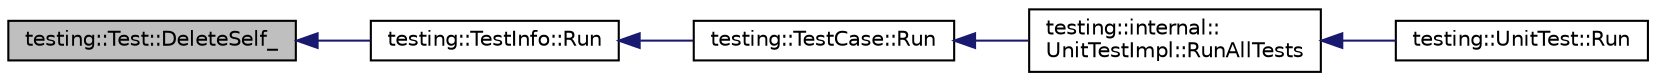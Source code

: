 digraph "testing::Test::DeleteSelf_"
{
  edge [fontname="Helvetica",fontsize="10",labelfontname="Helvetica",labelfontsize="10"];
  node [fontname="Helvetica",fontsize="10",shape=record];
  rankdir="LR";
  Node6 [label="testing::Test::DeleteSelf_",height=0.2,width=0.4,color="black", fillcolor="grey75", style="filled", fontcolor="black"];
  Node6 -> Node7 [dir="back",color="midnightblue",fontsize="10",style="solid",fontname="Helvetica"];
  Node7 [label="testing::TestInfo::Run",height=0.2,width=0.4,color="black", fillcolor="white", style="filled",URL="$d1/d79/classtesting_1_1_test_info.html#ade784915e9be3a01e3a6ef509b77d6c9"];
  Node7 -> Node8 [dir="back",color="midnightblue",fontsize="10",style="solid",fontname="Helvetica"];
  Node8 [label="testing::TestCase::Run",height=0.2,width=0.4,color="black", fillcolor="white", style="filled",URL="$d0/dfa/classtesting_1_1_test_case.html#a6f5b3724cd5a8e446cd48a6150d08cde"];
  Node8 -> Node9 [dir="back",color="midnightblue",fontsize="10",style="solid",fontname="Helvetica"];
  Node9 [label="testing::internal::\lUnitTestImpl::RunAllTests",height=0.2,width=0.4,color="black", fillcolor="white", style="filled",URL="$d7/dda/classtesting_1_1internal_1_1_unit_test_impl.html#a1fb6be9971f4768c4136a05aa9e7e375"];
  Node9 -> Node10 [dir="back",color="midnightblue",fontsize="10",style="solid",fontname="Helvetica"];
  Node10 [label="testing::UnitTest::Run",height=0.2,width=0.4,color="black", fillcolor="white", style="filled",URL="$d7/d47/classtesting_1_1_unit_test.html#a2febc800536b44500565f4c423f359d3"];
}
